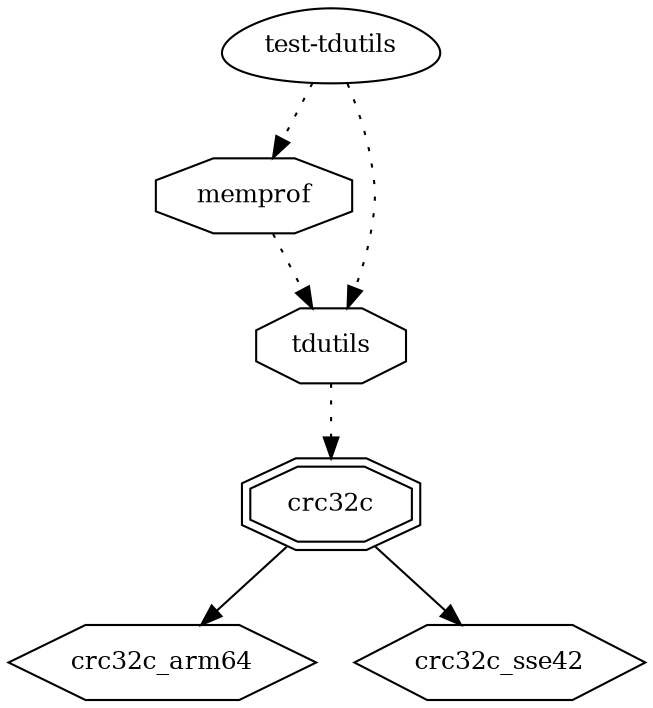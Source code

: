 digraph "test-tdutils" {
node [
  fontsize = "12"
];
    "node119" [ label = "test-tdutils", shape = egg ];
    "node61" [ label = "memprof", shape = octagon ];
    "node119" -> "node61" [ style = dotted ] // test-tdutils -> memprof
    "node5" [ label = "tdutils", shape = octagon ];
    "node61" -> "node5" [ style = dotted ] // memprof -> tdutils
    "node6" [ label = "crc32c", shape = doubleoctagon ];
    "node5" -> "node6" [ style = dotted ] // tdutils -> crc32c
    "node7" [ label = "crc32c_arm64", shape = hexagon ];
    "node6" -> "node7"  // crc32c -> crc32c_arm64
    "node8" [ label = "crc32c_sse42", shape = hexagon ];
    "node6" -> "node8"  // crc32c -> crc32c_sse42
    "node5" [ label = "tdutils", shape = octagon ];
    "node119" -> "node5" [ style = dotted ] // test-tdutils -> tdutils
}
